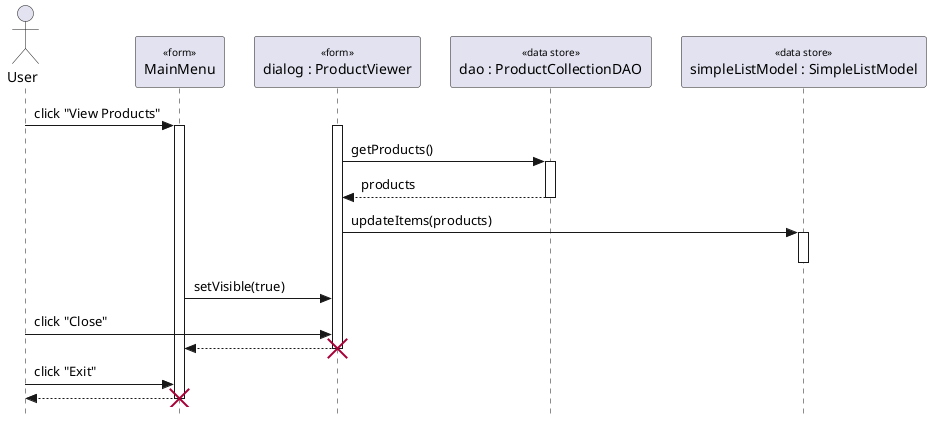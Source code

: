 @startuml viewproduct

' === Style Tweaks ===

skinparam {
  Style StrictUML
  RoundCorner 5
  ParticipantPadding 10
  Padding 2
  SequenceStereotype {
    Font {
      Size 10
      Style plain
    }
  }
}

' === Actors / Participants

actor "User" as user
participant "MainMenu" as catalogue <<form>>
participant "dialog : ProductViewer" as productViewer <<form>>
participant "dao : ProductCollectionDAO" as dao <<data store>>
participant "simpleListModel : SimpleListModel" as simpleListModel <<data store>>


' === Messages ===

user -> catalogue : click "View Products"
catalogue++
productViewer++

productViewer -> dao : getProducts()
dao++
return products

productViewer -> simpleListModel : updateItems(products)
simpleListModel++
simpleListModel--

catalogue -> productViewer : setVisible(true)


user -> productViewer : click "Close"
productViewer --> catalogue 
destroy productViewer
 
user -> catalogue : click "Exit"
return
destroy catalogue








@enduml